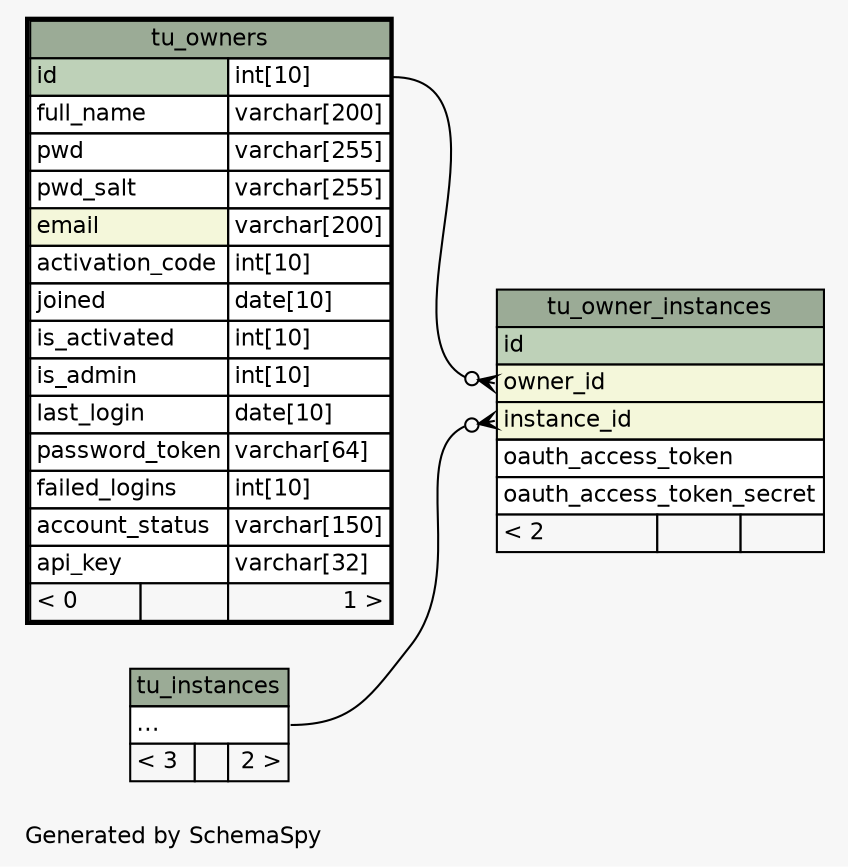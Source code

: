 // dot 2.26.3 on Linux 3.0.0-1-amd64
// SchemaSpy rev 590
digraph "twoDegreesRelationshipsDiagram" {
  graph [
    rankdir="RL"
    bgcolor="#f7f7f7"
    label="\nGenerated by SchemaSpy"
    labeljust="l"
    nodesep="0.18"
    ranksep="0.46"
    fontname="Helvetica"
    fontsize="11"
  ];
  node [
    fontname="Helvetica"
    fontsize="11"
    shape="plaintext"
  ];
  edge [
    arrowsize="0.8"
  ];
  "tu_owner_instances":"instance_id":w -> "tu_instances":"elipses":e [arrowhead=none dir=back arrowtail=crowodot];
  "tu_owner_instances":"owner_id":w -> "tu_owners":"id.type":e [arrowhead=none dir=back arrowtail=crowodot];
  "tu_instances" [
    label=<
    <TABLE BORDER="0" CELLBORDER="1" CELLSPACING="0" BGCOLOR="#ffffff">
      <TR><TD COLSPAN="3" BGCOLOR="#9bab96" ALIGN="CENTER">tu_instances</TD></TR>
      <TR><TD PORT="elipses" COLSPAN="3" ALIGN="LEFT">...</TD></TR>
      <TR><TD ALIGN="LEFT" BGCOLOR="#f7f7f7">&lt; 3</TD><TD ALIGN="RIGHT" BGCOLOR="#f7f7f7">  </TD><TD ALIGN="RIGHT" BGCOLOR="#f7f7f7">2 &gt;</TD></TR>
    </TABLE>>
    URL="tu_instances.html"
    tooltip="tu_instances"
  ];
  "tu_owner_instances" [
    label=<
    <TABLE BORDER="0" CELLBORDER="1" CELLSPACING="0" BGCOLOR="#ffffff">
      <TR><TD COLSPAN="3" BGCOLOR="#9bab96" ALIGN="CENTER">tu_owner_instances</TD></TR>
      <TR><TD PORT="id" COLSPAN="3" BGCOLOR="#bed1b8" ALIGN="LEFT">id</TD></TR>
      <TR><TD PORT="owner_id" COLSPAN="3" BGCOLOR="#f4f7da" ALIGN="LEFT">owner_id</TD></TR>
      <TR><TD PORT="instance_id" COLSPAN="3" BGCOLOR="#f4f7da" ALIGN="LEFT">instance_id</TD></TR>
      <TR><TD PORT="oauth_access_token" COLSPAN="3" ALIGN="LEFT">oauth_access_token</TD></TR>
      <TR><TD PORT="oauth_access_token_secret" COLSPAN="3" ALIGN="LEFT">oauth_access_token_secret</TD></TR>
      <TR><TD ALIGN="LEFT" BGCOLOR="#f7f7f7">&lt; 2</TD><TD ALIGN="RIGHT" BGCOLOR="#f7f7f7">  </TD><TD ALIGN="RIGHT" BGCOLOR="#f7f7f7">  </TD></TR>
    </TABLE>>
    URL="tu_owner_instances.html"
    tooltip="tu_owner_instances"
  ];
  "tu_owners" [
    label=<
    <TABLE BORDER="2" CELLBORDER="1" CELLSPACING="0" BGCOLOR="#ffffff">
      <TR><TD COLSPAN="3" BGCOLOR="#9bab96" ALIGN="CENTER">tu_owners</TD></TR>
      <TR><TD PORT="id" COLSPAN="2" BGCOLOR="#bed1b8" ALIGN="LEFT">id</TD><TD PORT="id.type" ALIGN="LEFT">int[10]</TD></TR>
      <TR><TD PORT="full_name" COLSPAN="2" ALIGN="LEFT">full_name</TD><TD PORT="full_name.type" ALIGN="LEFT">varchar[200]</TD></TR>
      <TR><TD PORT="pwd" COLSPAN="2" ALIGN="LEFT">pwd</TD><TD PORT="pwd.type" ALIGN="LEFT">varchar[255]</TD></TR>
      <TR><TD PORT="pwd_salt" COLSPAN="2" ALIGN="LEFT">pwd_salt</TD><TD PORT="pwd_salt.type" ALIGN="LEFT">varchar[255]</TD></TR>
      <TR><TD PORT="email" COLSPAN="2" BGCOLOR="#f4f7da" ALIGN="LEFT">email</TD><TD PORT="email.type" ALIGN="LEFT">varchar[200]</TD></TR>
      <TR><TD PORT="activation_code" COLSPAN="2" ALIGN="LEFT">activation_code</TD><TD PORT="activation_code.type" ALIGN="LEFT">int[10]</TD></TR>
      <TR><TD PORT="joined" COLSPAN="2" ALIGN="LEFT">joined</TD><TD PORT="joined.type" ALIGN="LEFT">date[10]</TD></TR>
      <TR><TD PORT="is_activated" COLSPAN="2" ALIGN="LEFT">is_activated</TD><TD PORT="is_activated.type" ALIGN="LEFT">int[10]</TD></TR>
      <TR><TD PORT="is_admin" COLSPAN="2" ALIGN="LEFT">is_admin</TD><TD PORT="is_admin.type" ALIGN="LEFT">int[10]</TD></TR>
      <TR><TD PORT="last_login" COLSPAN="2" ALIGN="LEFT">last_login</TD><TD PORT="last_login.type" ALIGN="LEFT">date[10]</TD></TR>
      <TR><TD PORT="password_token" COLSPAN="2" ALIGN="LEFT">password_token</TD><TD PORT="password_token.type" ALIGN="LEFT">varchar[64]</TD></TR>
      <TR><TD PORT="failed_logins" COLSPAN="2" ALIGN="LEFT">failed_logins</TD><TD PORT="failed_logins.type" ALIGN="LEFT">int[10]</TD></TR>
      <TR><TD PORT="account_status" COLSPAN="2" ALIGN="LEFT">account_status</TD><TD PORT="account_status.type" ALIGN="LEFT">varchar[150]</TD></TR>
      <TR><TD PORT="api_key" COLSPAN="2" ALIGN="LEFT">api_key</TD><TD PORT="api_key.type" ALIGN="LEFT">varchar[32]</TD></TR>
      <TR><TD ALIGN="LEFT" BGCOLOR="#f7f7f7">&lt; 0</TD><TD ALIGN="RIGHT" BGCOLOR="#f7f7f7">  </TD><TD ALIGN="RIGHT" BGCOLOR="#f7f7f7">1 &gt;</TD></TR>
    </TABLE>>
    URL="tu_owners.html"
    tooltip="tu_owners"
  ];
}
